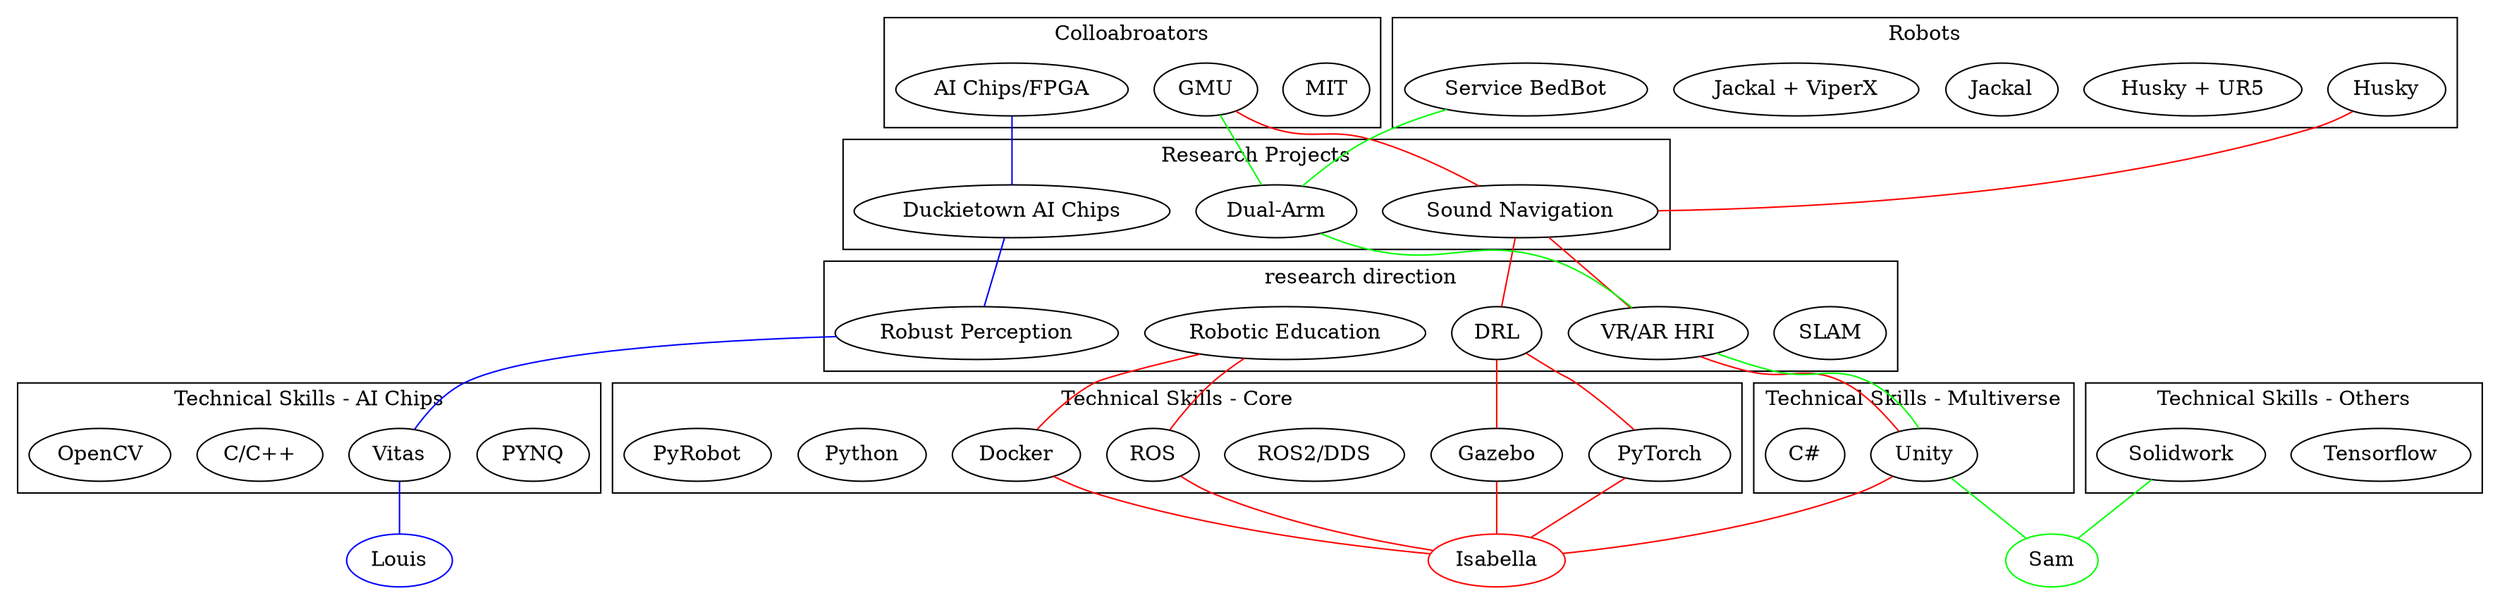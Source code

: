 
graph {
subgraph cluster_A {
label = "Colloabroators" ;
"MIT" "GMU" "AI Chips/FPGA"
}

subgraph cluster_A1 {
label = "Robots" ;
"Husky" "Husky + UR5" "Jackal" "Jackal + ViperX" "Service BedBot"
}

subgraph cluster_B{
label = "Research Projects" ;
"Duckietown AI Chips" "Sound Navigation" "Dual-Arm"

}

subgraph cluster_C{
label = "research direction";
"SLAM" "DRL" "Robust Perception" "VR/AR HRI" "Robotic Education"
}

subgraph cluster_D{
label = "Technical Skills - Core" ;
"Docker" "ROS" "ROS2/DDS" "Gazebo" "PyTorch" "Python" "PyRobot"
}

subgraph cluster_D1{
label = "Technical Skills - Multiverse" ;
"Unity" "C#" 
}

subgraph cluster_D2{
label = "Technical Skills - AI Chips" ;
 "PYNQ" "Vitas" "C/C++" "OpenCV"
}

subgraph cluster_D3{
label = "Technical Skills - Others" ;
"ROS" "ROS2/DDS" "Tensorflow" "Solidwork" 
}

"Isabella" [color=red];
"GMU" -- "Sound Navigation" -- "VR/AR HRI" -- "Unity" -- "Isabella"[color=red];
"Husky" --  "Sound Navigation" -- "DRL" -- "PyTorch" -- "Isabella"[color=red];
"DRL" -- "Gazebo" -- "Isabella"[color=red];
"Robotic Education" -- "ROS" -- "Isabella"[color=red];
"Robotic Education" -- "Docker" -- "Isabella"[color=red];


"Sam" [color=green];
"GMU" -- "Dual-Arm" -- "VR/AR HRI" -- "Unity" -- "Sam"[color=green];
"Service BedBot" --  "Dual-Arm" [color=green]; 
"Solidwork" -- "Sam"[color=green];

"Louis" [color=blue];
"AI Chips/FPGA" -- "Duckietown AI Chips" -- "Robust Perception" -- "Vitas" -- "Louis"[color=blue];



}
